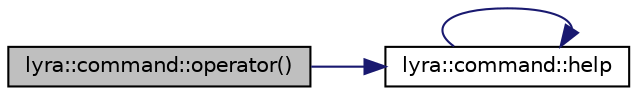 digraph "lyra::command::operator()"
{
 // INTERACTIVE_SVG=YES
 // LATEX_PDF_SIZE
  edge [fontname="Helvetica",fontsize="10",labelfontname="Helvetica",labelfontsize="10"];
  node [fontname="Helvetica",fontsize="10",shape=record];
  rankdir="LR";
  Node1 [label="lyra::command::operator()",height=0.2,width=0.4,color="black", fillcolor="grey75", style="filled", fontcolor="black",tooltip=" "];
  Node1 -> Node2 [color="midnightblue",fontsize="10",style="solid",fontname="Helvetica"];
  Node2 [label="lyra::command::help",height=0.2,width=0.4,color="black", fillcolor="white", style="filled",URL="$classlyra_1_1command.html#afdd6a928cdf44c2ad9432db04be34e5e",tooltip=" "];
  Node2 -> Node2 [color="midnightblue",fontsize="10",style="solid",fontname="Helvetica"];
}

